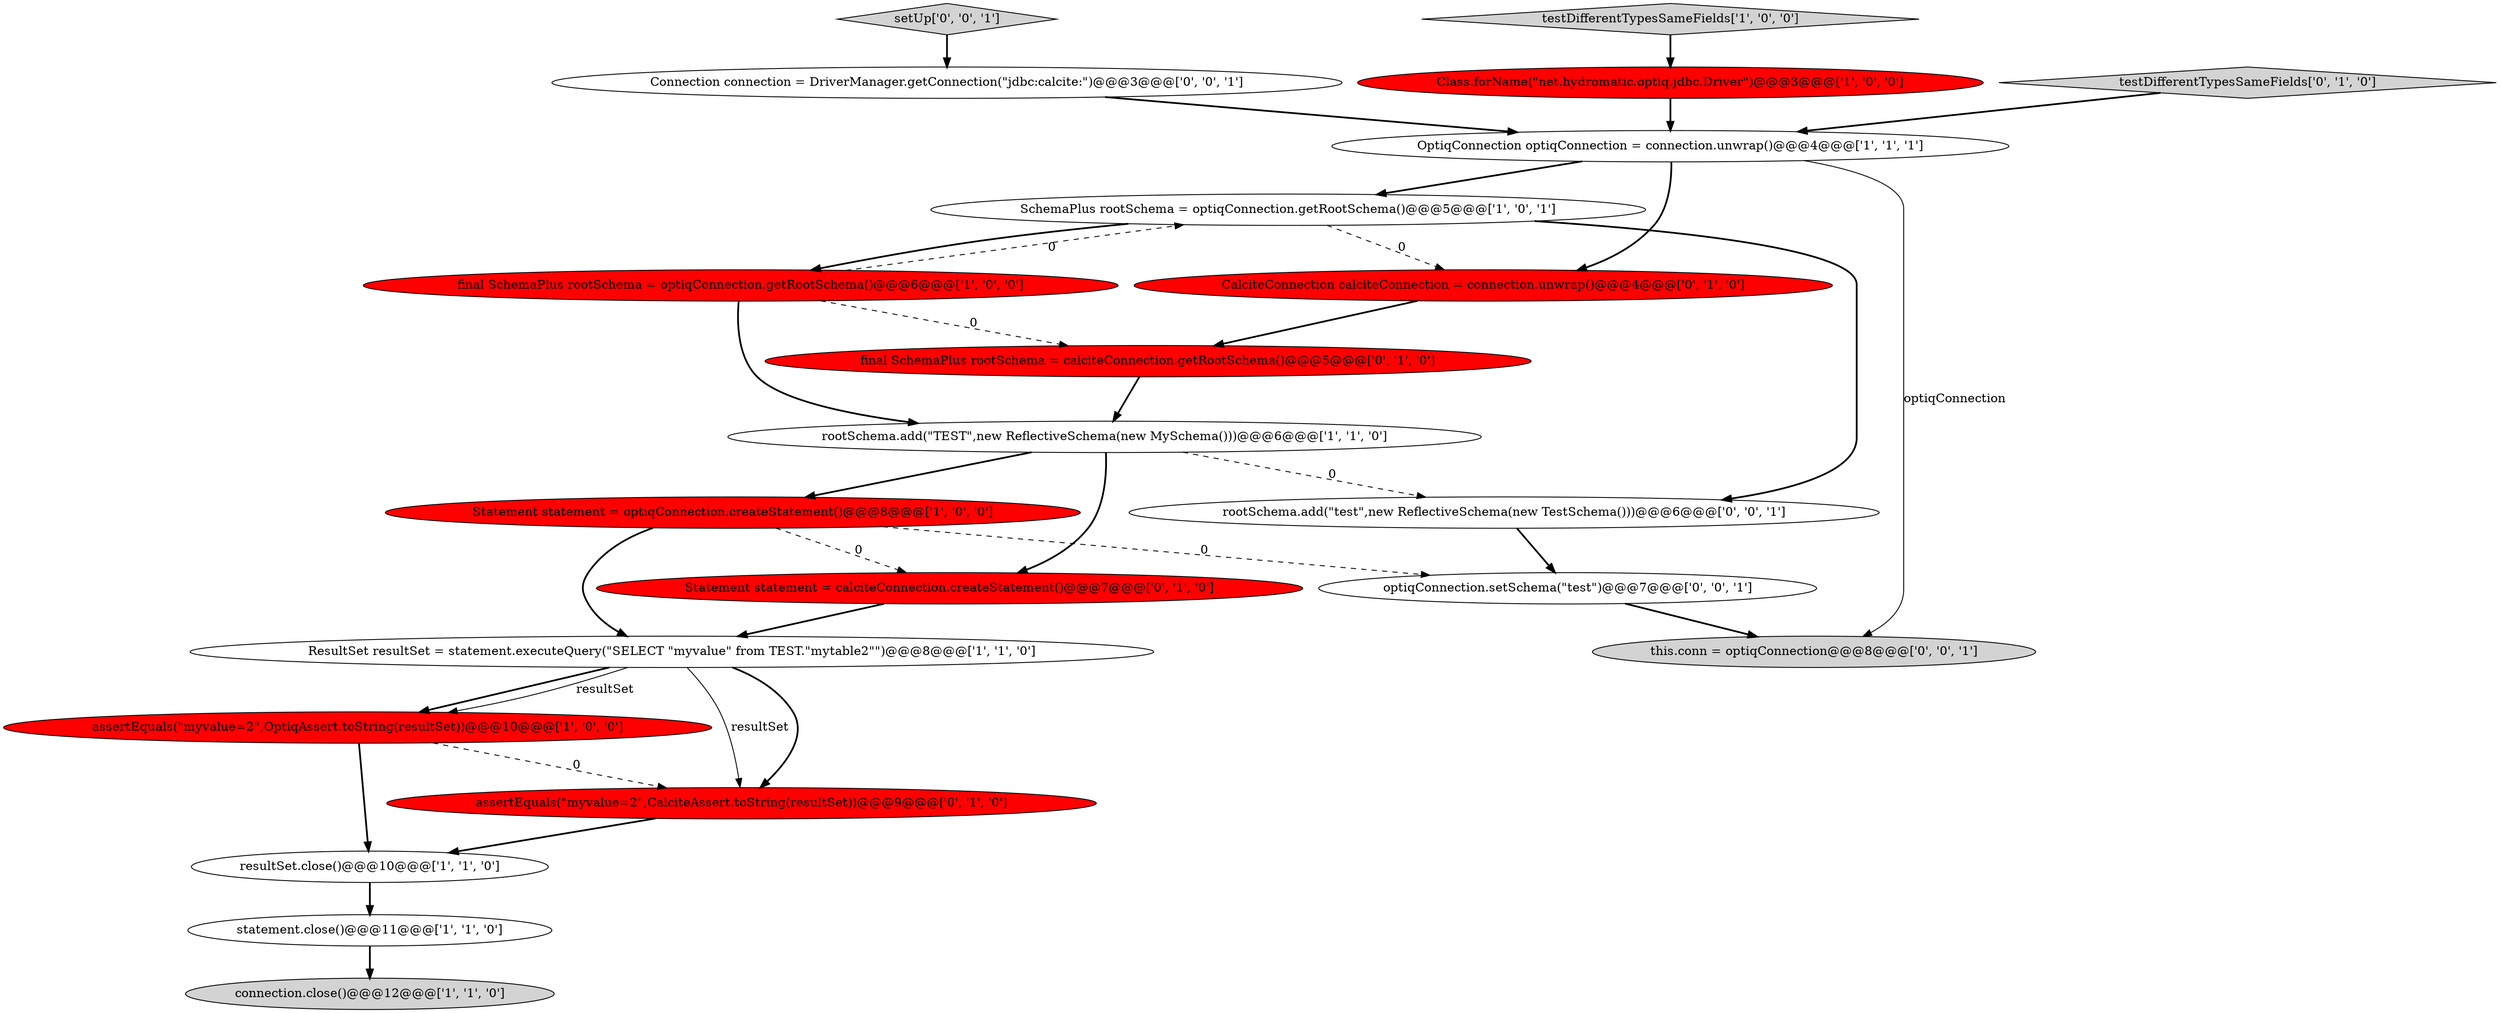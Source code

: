 digraph {
6 [style = filled, label = "assertEquals(\"myvalue=2\",OptiqAssert.toString(resultSet))@@@10@@@['1', '0', '0']", fillcolor = red, shape = ellipse image = "AAA1AAABBB1BBB"];
8 [style = filled, label = "rootSchema.add(\"TEST\",new ReflectiveSchema(new MySchema()))@@@6@@@['1', '1', '0']", fillcolor = white, shape = ellipse image = "AAA0AAABBB1BBB"];
7 [style = filled, label = "resultSet.close()@@@10@@@['1', '1', '0']", fillcolor = white, shape = ellipse image = "AAA0AAABBB1BBB"];
19 [style = filled, label = "Connection connection = DriverManager.getConnection(\"jdbc:calcite:\")@@@3@@@['0', '0', '1']", fillcolor = white, shape = ellipse image = "AAA0AAABBB3BBB"];
5 [style = filled, label = "Class.forName(\"net.hydromatic.optiq.jdbc.Driver\")@@@3@@@['1', '0', '0']", fillcolor = red, shape = ellipse image = "AAA1AAABBB1BBB"];
3 [style = filled, label = "connection.close()@@@12@@@['1', '1', '0']", fillcolor = lightgray, shape = ellipse image = "AAA0AAABBB1BBB"];
9 [style = filled, label = "ResultSet resultSet = statement.executeQuery(\"SELECT \"myvalue\" from TEST.\"mytable2\"\")@@@8@@@['1', '1', '0']", fillcolor = white, shape = ellipse image = "AAA0AAABBB1BBB"];
15 [style = filled, label = "CalciteConnection calciteConnection = connection.unwrap()@@@4@@@['0', '1', '0']", fillcolor = red, shape = ellipse image = "AAA1AAABBB2BBB"];
1 [style = filled, label = "SchemaPlus rootSchema = optiqConnection.getRootSchema()@@@5@@@['1', '0', '1']", fillcolor = white, shape = ellipse image = "AAA0AAABBB1BBB"];
14 [style = filled, label = "testDifferentTypesSameFields['0', '1', '0']", fillcolor = lightgray, shape = diamond image = "AAA0AAABBB2BBB"];
0 [style = filled, label = "OptiqConnection optiqConnection = connection.unwrap()@@@4@@@['1', '1', '1']", fillcolor = white, shape = ellipse image = "AAA0AAABBB1BBB"];
10 [style = filled, label = "final SchemaPlus rootSchema = optiqConnection.getRootSchema()@@@6@@@['1', '0', '0']", fillcolor = red, shape = ellipse image = "AAA1AAABBB1BBB"];
16 [style = filled, label = "final SchemaPlus rootSchema = calciteConnection.getRootSchema()@@@5@@@['0', '1', '0']", fillcolor = red, shape = ellipse image = "AAA1AAABBB2BBB"];
4 [style = filled, label = "Statement statement = optiqConnection.createStatement()@@@8@@@['1', '0', '0']", fillcolor = red, shape = ellipse image = "AAA1AAABBB1BBB"];
11 [style = filled, label = "statement.close()@@@11@@@['1', '1', '0']", fillcolor = white, shape = ellipse image = "AAA0AAABBB1BBB"];
18 [style = filled, label = "optiqConnection.setSchema(\"test\")@@@7@@@['0', '0', '1']", fillcolor = white, shape = ellipse image = "AAA0AAABBB3BBB"];
20 [style = filled, label = "setUp['0', '0', '1']", fillcolor = lightgray, shape = diamond image = "AAA0AAABBB3BBB"];
21 [style = filled, label = "this.conn = optiqConnection@@@8@@@['0', '0', '1']", fillcolor = lightgray, shape = ellipse image = "AAA0AAABBB3BBB"];
13 [style = filled, label = "assertEquals(\"myvalue=2\",CalciteAssert.toString(resultSet))@@@9@@@['0', '1', '0']", fillcolor = red, shape = ellipse image = "AAA1AAABBB2BBB"];
17 [style = filled, label = "rootSchema.add(\"test\",new ReflectiveSchema(new TestSchema()))@@@6@@@['0', '0', '1']", fillcolor = white, shape = ellipse image = "AAA0AAABBB3BBB"];
12 [style = filled, label = "Statement statement = calciteConnection.createStatement()@@@7@@@['0', '1', '0']", fillcolor = red, shape = ellipse image = "AAA1AAABBB2BBB"];
2 [style = filled, label = "testDifferentTypesSameFields['1', '0', '0']", fillcolor = lightgray, shape = diamond image = "AAA0AAABBB1BBB"];
4->9 [style = bold, label=""];
4->18 [style = dashed, label="0"];
7->11 [style = bold, label=""];
16->8 [style = bold, label=""];
1->15 [style = dashed, label="0"];
0->21 [style = solid, label="optiqConnection"];
15->16 [style = bold, label=""];
12->9 [style = bold, label=""];
0->15 [style = bold, label=""];
19->0 [style = bold, label=""];
1->17 [style = bold, label=""];
9->6 [style = bold, label=""];
4->12 [style = dashed, label="0"];
9->13 [style = solid, label="resultSet"];
10->1 [style = dashed, label="0"];
6->13 [style = dashed, label="0"];
10->8 [style = bold, label=""];
5->0 [style = bold, label=""];
14->0 [style = bold, label=""];
11->3 [style = bold, label=""];
13->7 [style = bold, label=""];
0->1 [style = bold, label=""];
8->17 [style = dashed, label="0"];
10->16 [style = dashed, label="0"];
8->4 [style = bold, label=""];
18->21 [style = bold, label=""];
6->7 [style = bold, label=""];
20->19 [style = bold, label=""];
1->10 [style = bold, label=""];
8->12 [style = bold, label=""];
17->18 [style = bold, label=""];
2->5 [style = bold, label=""];
9->13 [style = bold, label=""];
9->6 [style = solid, label="resultSet"];
}
